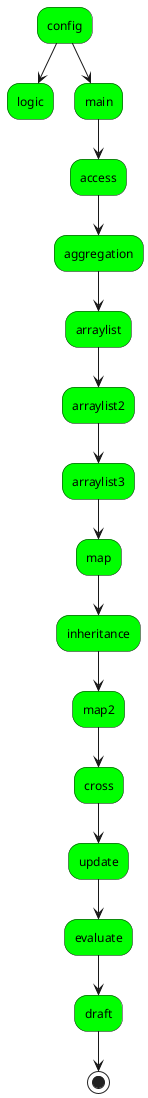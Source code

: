 @startuml graph
skinparam defaultFontName Hasklig
config #lime --> logic #lime
config #lime --> main #lime
main #lime --> access #lime
access #lime --> aggregation #lime
aggregation #lime --> arraylist #lime
arraylist #lime --> arraylist2 #lime
arraylist2 #lime --> arraylist3 #lime
arraylist3 #lime --> map #lime
map #lime --> inheritance #lime
inheritance #lime --> map2 #lime
map2 #lime --> cross #lime
cross #lime --> update #lime
update #lime --> evaluate #lime
evaluate #lime --> draft #lime
draft --> (*)
@enduml
